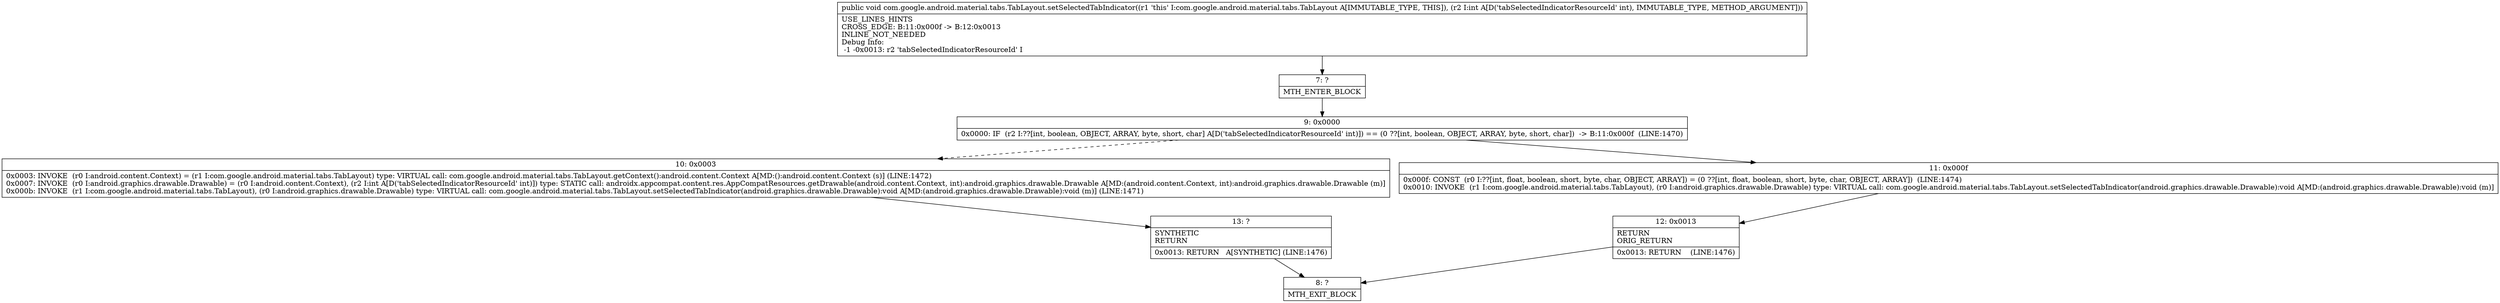 digraph "CFG forcom.google.android.material.tabs.TabLayout.setSelectedTabIndicator(I)V" {
Node_7 [shape=record,label="{7\:\ ?|MTH_ENTER_BLOCK\l}"];
Node_9 [shape=record,label="{9\:\ 0x0000|0x0000: IF  (r2 I:??[int, boolean, OBJECT, ARRAY, byte, short, char] A[D('tabSelectedIndicatorResourceId' int)]) == (0 ??[int, boolean, OBJECT, ARRAY, byte, short, char])  \-\> B:11:0x000f  (LINE:1470)\l}"];
Node_10 [shape=record,label="{10\:\ 0x0003|0x0003: INVOKE  (r0 I:android.content.Context) = (r1 I:com.google.android.material.tabs.TabLayout) type: VIRTUAL call: com.google.android.material.tabs.TabLayout.getContext():android.content.Context A[MD:():android.content.Context (s)] (LINE:1472)\l0x0007: INVOKE  (r0 I:android.graphics.drawable.Drawable) = (r0 I:android.content.Context), (r2 I:int A[D('tabSelectedIndicatorResourceId' int)]) type: STATIC call: androidx.appcompat.content.res.AppCompatResources.getDrawable(android.content.Context, int):android.graphics.drawable.Drawable A[MD:(android.content.Context, int):android.graphics.drawable.Drawable (m)]\l0x000b: INVOKE  (r1 I:com.google.android.material.tabs.TabLayout), (r0 I:android.graphics.drawable.Drawable) type: VIRTUAL call: com.google.android.material.tabs.TabLayout.setSelectedTabIndicator(android.graphics.drawable.Drawable):void A[MD:(android.graphics.drawable.Drawable):void (m)] (LINE:1471)\l}"];
Node_13 [shape=record,label="{13\:\ ?|SYNTHETIC\lRETURN\l|0x0013: RETURN   A[SYNTHETIC] (LINE:1476)\l}"];
Node_8 [shape=record,label="{8\:\ ?|MTH_EXIT_BLOCK\l}"];
Node_11 [shape=record,label="{11\:\ 0x000f|0x000f: CONST  (r0 I:??[int, float, boolean, short, byte, char, OBJECT, ARRAY]) = (0 ??[int, float, boolean, short, byte, char, OBJECT, ARRAY])  (LINE:1474)\l0x0010: INVOKE  (r1 I:com.google.android.material.tabs.TabLayout), (r0 I:android.graphics.drawable.Drawable) type: VIRTUAL call: com.google.android.material.tabs.TabLayout.setSelectedTabIndicator(android.graphics.drawable.Drawable):void A[MD:(android.graphics.drawable.Drawable):void (m)]\l}"];
Node_12 [shape=record,label="{12\:\ 0x0013|RETURN\lORIG_RETURN\l|0x0013: RETURN    (LINE:1476)\l}"];
MethodNode[shape=record,label="{public void com.google.android.material.tabs.TabLayout.setSelectedTabIndicator((r1 'this' I:com.google.android.material.tabs.TabLayout A[IMMUTABLE_TYPE, THIS]), (r2 I:int A[D('tabSelectedIndicatorResourceId' int), IMMUTABLE_TYPE, METHOD_ARGUMENT]))  | USE_LINES_HINTS\lCROSS_EDGE: B:11:0x000f \-\> B:12:0x0013\lINLINE_NOT_NEEDED\lDebug Info:\l  \-1 \-0x0013: r2 'tabSelectedIndicatorResourceId' I\l}"];
MethodNode -> Node_7;Node_7 -> Node_9;
Node_9 -> Node_10[style=dashed];
Node_9 -> Node_11;
Node_10 -> Node_13;
Node_13 -> Node_8;
Node_11 -> Node_12;
Node_12 -> Node_8;
}

